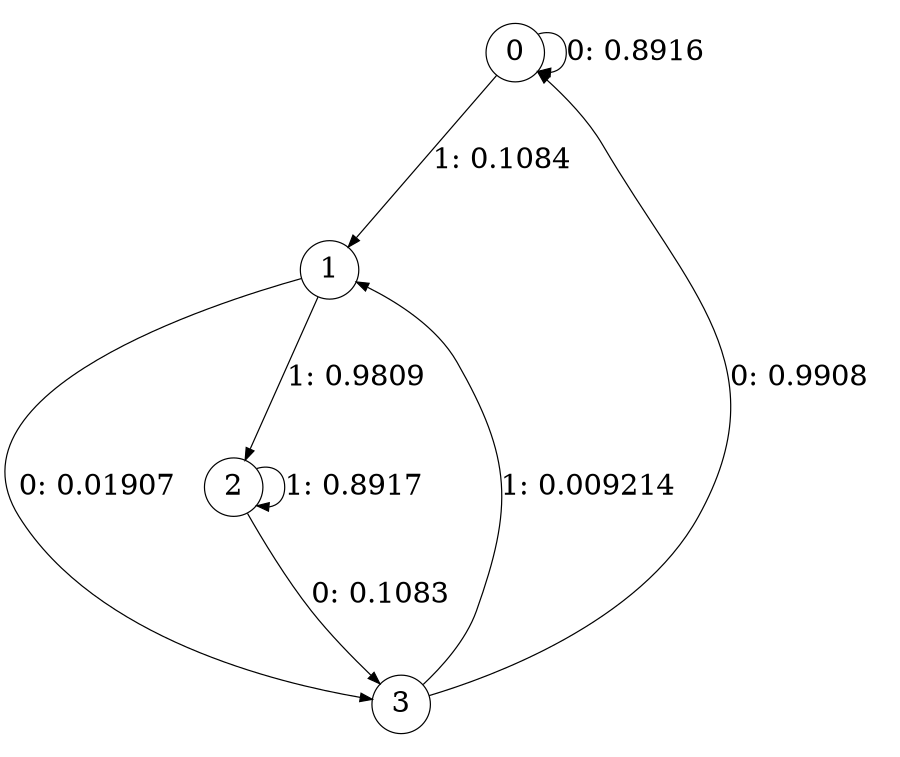 digraph "ch1_face_grouped_df_L2" {
size = "6,8.5";
ratio = "fill";
node [shape = circle];
node [fontsize = 24];
edge [fontsize = 24];
0 -> 0 [label = "0: 0.8916   "];
0 -> 1 [label = "1: 0.1084   "];
1 -> 3 [label = "0: 0.01907  "];
1 -> 2 [label = "1: 0.9809   "];
2 -> 3 [label = "0: 0.1083   "];
2 -> 2 [label = "1: 0.8917   "];
3 -> 0 [label = "0: 0.9908   "];
3 -> 1 [label = "1: 0.009214  "];
}